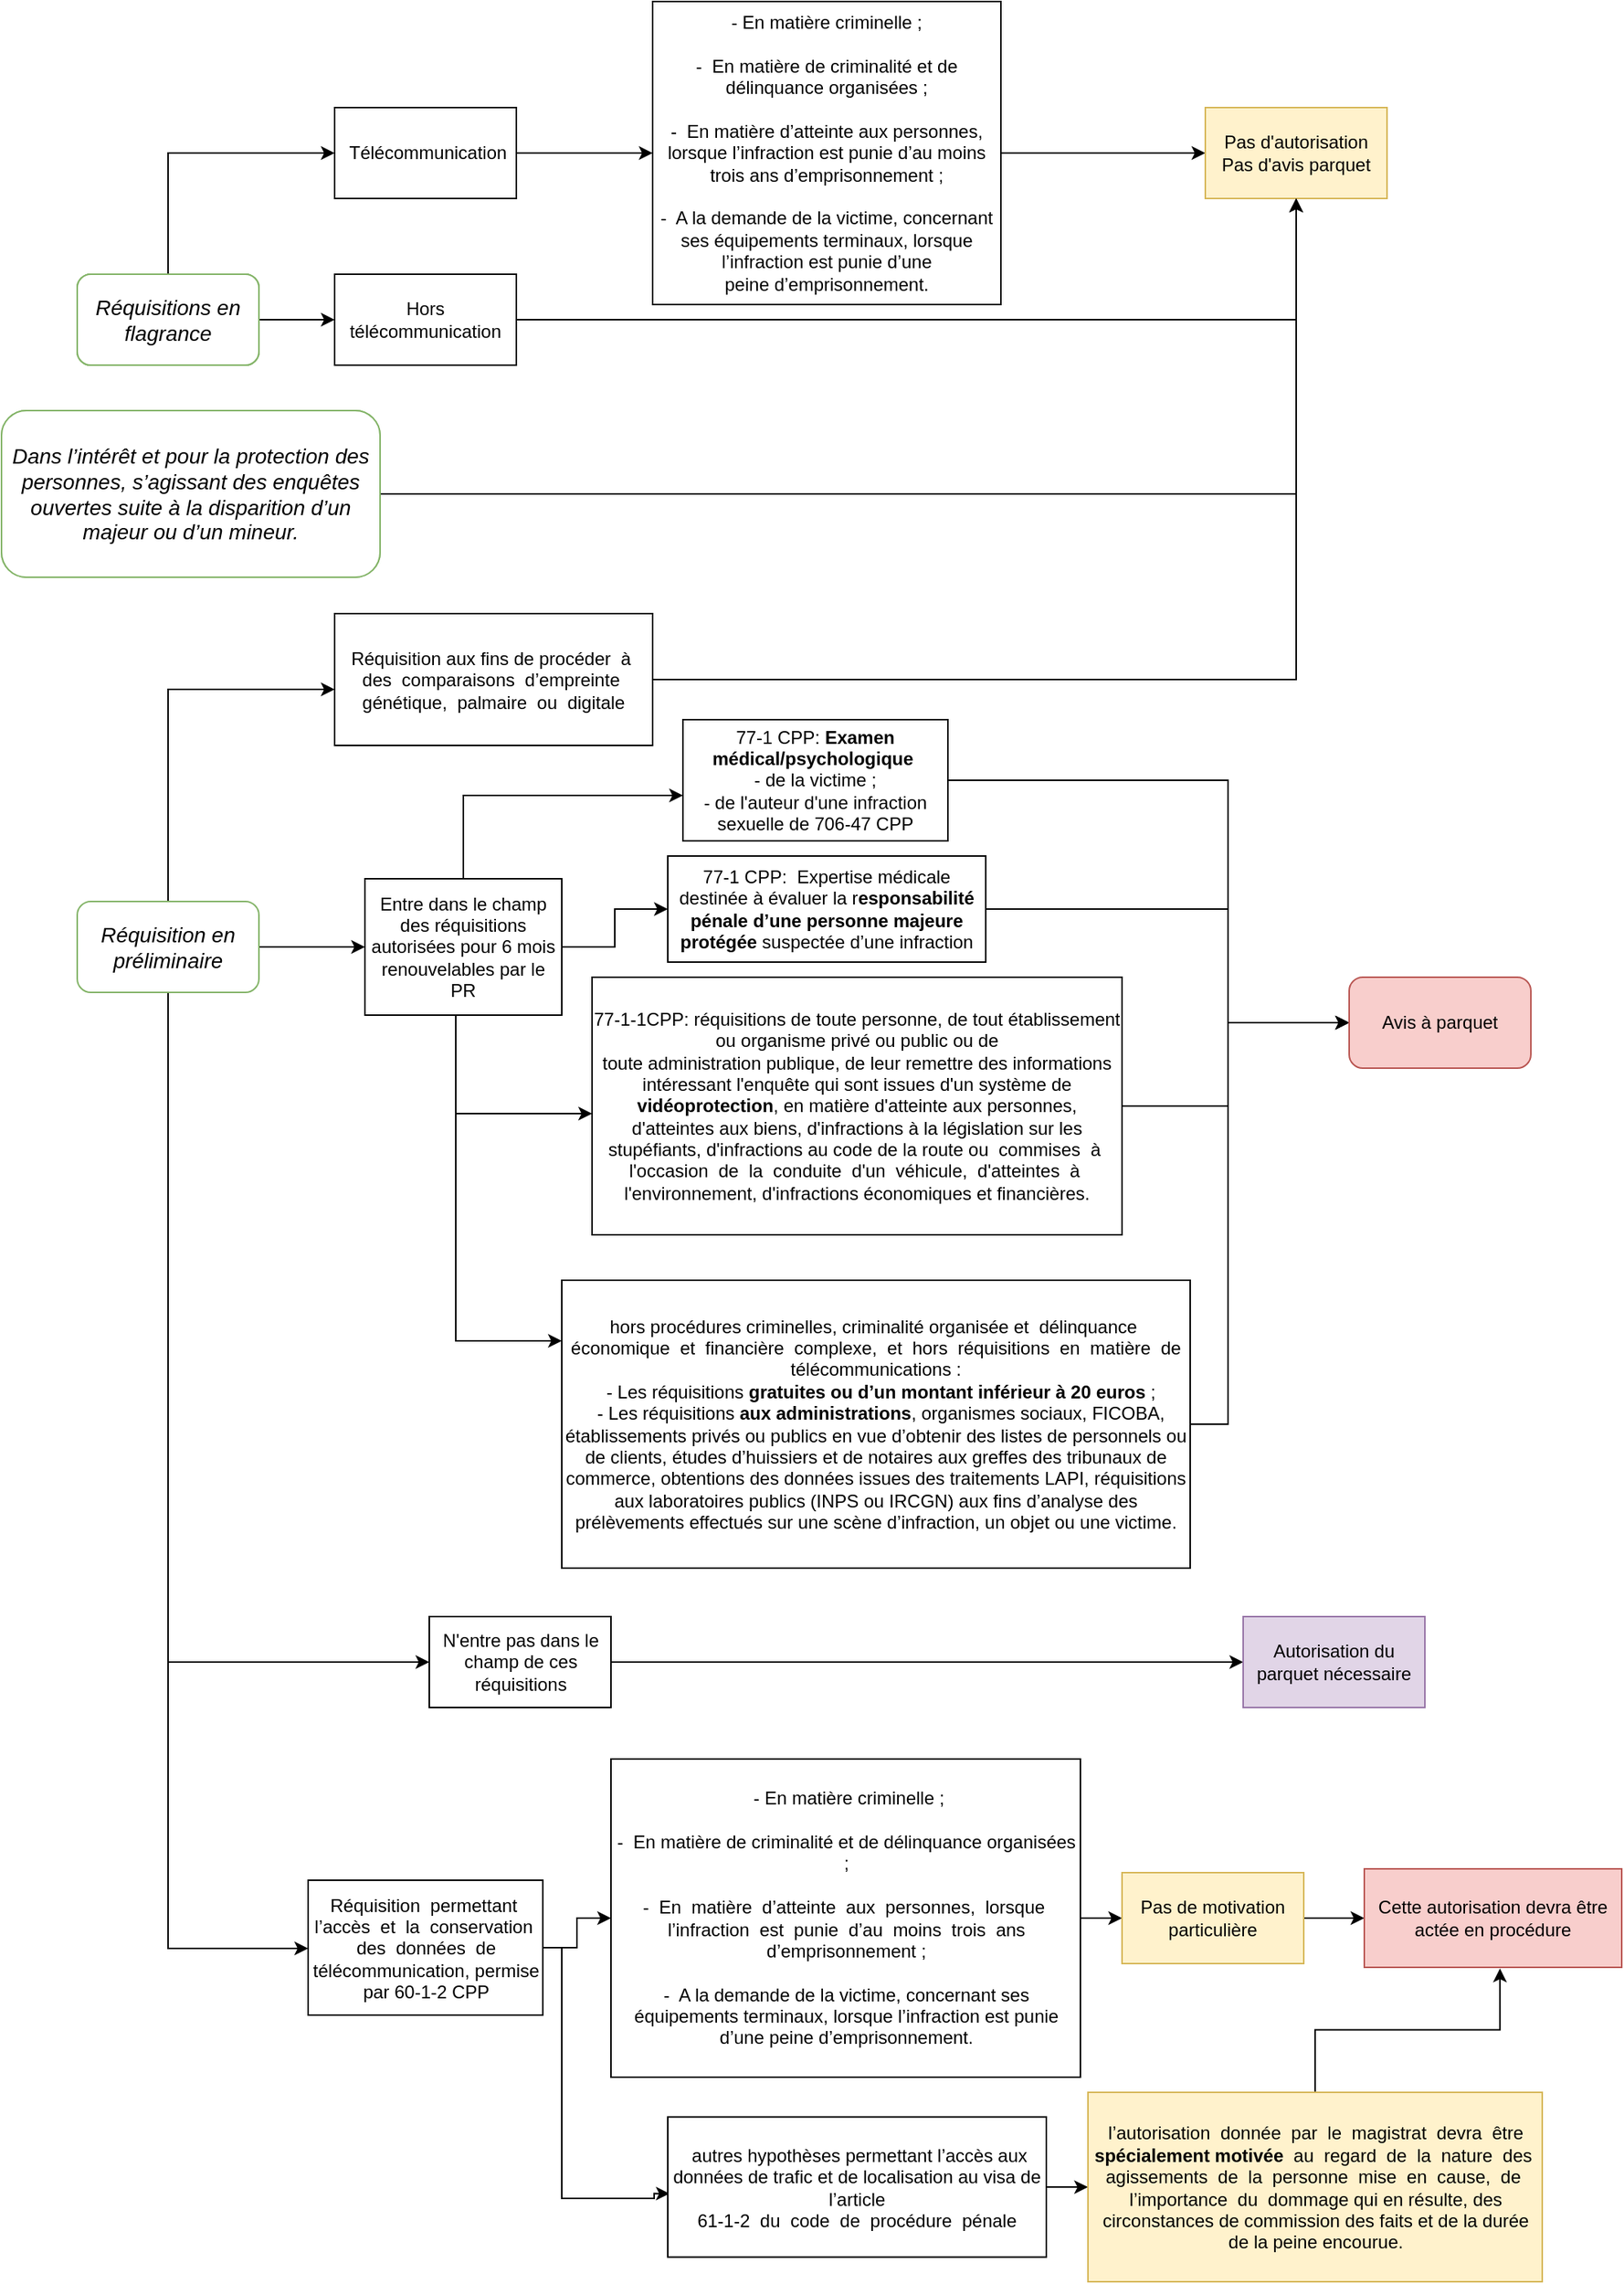 <mxfile version="20.3.1" type="github"><diagram id="vzmbb0EjAanmR3tCST75" name="Page-1"><mxGraphModel dx="1673" dy="918" grid="1" gridSize="10" guides="1" tooltips="1" connect="1" arrows="1" fold="1" page="1" pageScale="1" pageWidth="1169" pageHeight="827" math="0" shadow="0"><root><mxCell id="0"/><mxCell id="1" parent="0"/><mxCell id="K8XNVJzHt7vHoIjpd94z-5" value="" style="edgeStyle=orthogonalEdgeStyle;rounded=0;orthogonalLoop=1;jettySize=auto;html=1;" edge="1" parent="1" source="K8XNVJzHt7vHoIjpd94z-1" target="K8XNVJzHt7vHoIjpd94z-4"><mxGeometry relative="1" as="geometry"><Array as="points"><mxPoint x="140" y="110"/></Array></mxGeometry></mxCell><mxCell id="K8XNVJzHt7vHoIjpd94z-47" style="edgeStyle=orthogonalEdgeStyle;rounded=0;orthogonalLoop=1;jettySize=auto;html=1;entryX=0;entryY=0.5;entryDx=0;entryDy=0;" edge="1" parent="1" source="K8XNVJzHt7vHoIjpd94z-1" target="K8XNVJzHt7vHoIjpd94z-46"><mxGeometry relative="1" as="geometry"/></mxCell><mxCell id="K8XNVJzHt7vHoIjpd94z-1" value="&lt;div style=&quot;font-size: 14px;&quot;&gt;Réquisitions en flagrance&lt;/div&gt;" style="rounded=1;whiteSpace=wrap;html=1;fontStyle=2;fillColor=none;strokeColor=#82b366;fontSize=14;" vertex="1" parent="1"><mxGeometry x="80" y="190" width="120" height="60" as="geometry"/></mxCell><mxCell id="K8XNVJzHt7vHoIjpd94z-17" value="" style="edgeStyle=orthogonalEdgeStyle;rounded=0;orthogonalLoop=1;jettySize=auto;html=1;" edge="1" parent="1" source="K8XNVJzHt7vHoIjpd94z-2" target="K8XNVJzHt7vHoIjpd94z-16"><mxGeometry relative="1" as="geometry"><Array as="points"><mxPoint x="140" y="464"/></Array></mxGeometry></mxCell><mxCell id="K8XNVJzHt7vHoIjpd94z-20" value="" style="edgeStyle=orthogonalEdgeStyle;rounded=0;orthogonalLoop=1;jettySize=auto;html=1;" edge="1" parent="1" source="K8XNVJzHt7vHoIjpd94z-2" target="K8XNVJzHt7vHoIjpd94z-19"><mxGeometry relative="1" as="geometry"/></mxCell><mxCell id="K8XNVJzHt7vHoIjpd94z-50" value="" style="edgeStyle=orthogonalEdgeStyle;rounded=0;orthogonalLoop=1;jettySize=auto;html=1;" edge="1" parent="1" target="K8XNVJzHt7vHoIjpd94z-49"><mxGeometry relative="1" as="geometry"><mxPoint x="140" y="620" as="sourcePoint"/><Array as="points"><mxPoint x="140" y="1106"/></Array></mxGeometry></mxCell><mxCell id="K8XNVJzHt7vHoIjpd94z-54" value="" style="edgeStyle=orthogonalEdgeStyle;rounded=0;orthogonalLoop=1;jettySize=auto;html=1;" edge="1" parent="1" source="K8XNVJzHt7vHoIjpd94z-2" target="K8XNVJzHt7vHoIjpd94z-53"><mxGeometry relative="1" as="geometry"><Array as="points"><mxPoint x="140" y="1295"/></Array></mxGeometry></mxCell><mxCell id="K8XNVJzHt7vHoIjpd94z-2" value="&lt;div style=&quot;font-size: 14px;&quot;&gt;Réquisition en préliminaire&lt;/div&gt;" style="rounded=1;whiteSpace=wrap;html=1;fontStyle=2;fillColor=default;strokeColor=#82b366;fontSize=14;" vertex="1" parent="1"><mxGeometry x="80" y="604" width="120" height="60" as="geometry"/></mxCell><mxCell id="K8XNVJzHt7vHoIjpd94z-7" value="" style="edgeStyle=orthogonalEdgeStyle;rounded=0;orthogonalLoop=1;jettySize=auto;html=1;" edge="1" parent="1" source="K8XNVJzHt7vHoIjpd94z-4"><mxGeometry relative="1" as="geometry"><mxPoint x="460" y="110" as="targetPoint"/></mxGeometry></mxCell><mxCell id="K8XNVJzHt7vHoIjpd94z-4" value="&lt;div&gt;&amp;nbsp;Télécommunication &lt;br&gt;&lt;/div&gt;" style="whiteSpace=wrap;html=1;rounded=0;" vertex="1" parent="1"><mxGeometry x="250" y="80" width="120" height="60" as="geometry"/></mxCell><mxCell id="K8XNVJzHt7vHoIjpd94z-14" value="" style="edgeStyle=orthogonalEdgeStyle;rounded=0;orthogonalLoop=1;jettySize=auto;html=1;" edge="1" parent="1" source="K8XNVJzHt7vHoIjpd94z-8" target="K8XNVJzHt7vHoIjpd94z-13"><mxGeometry relative="1" as="geometry"/></mxCell><mxCell id="K8XNVJzHt7vHoIjpd94z-8" value="&lt;div style=&quot;font-size: 12px;&quot;&gt;- En matière criminelle ; &lt;br style=&quot;font-size: 12px;&quot;&gt;&lt;/div&gt;&lt;div style=&quot;font-size: 12px;&quot;&gt;&lt;br style=&quot;font-size: 12px;&quot;&gt;&lt;/div&gt;&lt;div style=&quot;font-size: 12px;&quot;&gt;-&amp;nbsp; En matière de criminalité et de délinquance organisées ; &lt;br style=&quot;font-size: 12px;&quot;&gt;&lt;/div&gt;&lt;div style=&quot;font-size: 12px;&quot;&gt;&lt;br style=&quot;font-size: 12px;&quot;&gt;&lt;/div&gt;&lt;div style=&quot;font-size: 12px;&quot;&gt;-&amp;nbsp; En matière d’atteinte aux personnes, lorsque l’infraction est punie d’au moins trois ans d’emprisonnement ; &lt;br style=&quot;font-size: 12px;&quot;&gt;&lt;/div&gt;&lt;div style=&quot;font-size: 12px;&quot;&gt;&lt;br style=&quot;font-size: 12px;&quot;&gt;&lt;/div&gt;&lt;div style=&quot;font-size: 12px;&quot;&gt;-&amp;nbsp; A la demande de la victime, concernant ses équipements terminaux, lorsque l’infraction est punie d’une &lt;br style=&quot;font-size: 12px;&quot;&gt;peine d’emprisonnement. &lt;br style=&quot;font-size: 12px;&quot;&gt;&lt;/div&gt;" style="whiteSpace=wrap;html=1;rounded=0;fontSize=12;verticalAlign=middle;" vertex="1" parent="1"><mxGeometry x="460" y="10" width="230" height="200" as="geometry"/></mxCell><mxCell id="K8XNVJzHt7vHoIjpd94z-13" value="&lt;div&gt;Pas d'autorisation&lt;/div&gt;&lt;div&gt;Pas d'avis parquet&lt;/div&gt;" style="whiteSpace=wrap;html=1;rounded=0;fillColor=#fff2cc;strokeColor=#d6b656;" vertex="1" parent="1"><mxGeometry x="825" y="80" width="120" height="60" as="geometry"/></mxCell><mxCell id="K8XNVJzHt7vHoIjpd94z-18" style="edgeStyle=orthogonalEdgeStyle;rounded=0;orthogonalLoop=1;jettySize=auto;html=1;entryX=0.5;entryY=1;entryDx=0;entryDy=0;" edge="1" parent="1" source="K8XNVJzHt7vHoIjpd94z-16" target="K8XNVJzHt7vHoIjpd94z-13"><mxGeometry relative="1" as="geometry"/></mxCell><mxCell id="K8XNVJzHt7vHoIjpd94z-16" value="Réquisition aux fins de procéder&amp;nbsp; à&amp;nbsp; des&amp;nbsp; comparaisons&amp;nbsp; d’empreinte&amp;nbsp; génétique,&amp;nbsp; palmaire&amp;nbsp; ou&amp;nbsp; digitale" style="whiteSpace=wrap;html=1;rounded=0;" vertex="1" parent="1"><mxGeometry x="250" y="414" width="210" height="87" as="geometry"/></mxCell><mxCell id="K8XNVJzHt7vHoIjpd94z-26" value="" style="edgeStyle=orthogonalEdgeStyle;rounded=0;orthogonalLoop=1;jettySize=auto;html=1;" edge="1" parent="1" source="K8XNVJzHt7vHoIjpd94z-19" target="K8XNVJzHt7vHoIjpd94z-25"><mxGeometry relative="1" as="geometry"><Array as="points"><mxPoint x="335" y="534"/></Array></mxGeometry></mxCell><mxCell id="K8XNVJzHt7vHoIjpd94z-28" value="" style="edgeStyle=orthogonalEdgeStyle;rounded=0;orthogonalLoop=1;jettySize=auto;html=1;" edge="1" parent="1" source="K8XNVJzHt7vHoIjpd94z-19" target="K8XNVJzHt7vHoIjpd94z-27"><mxGeometry relative="1" as="geometry"/></mxCell><mxCell id="K8XNVJzHt7vHoIjpd94z-32" value="" style="edgeStyle=orthogonalEdgeStyle;rounded=0;orthogonalLoop=1;jettySize=auto;html=1;" edge="1" parent="1" source="K8XNVJzHt7vHoIjpd94z-19" target="K8XNVJzHt7vHoIjpd94z-31"><mxGeometry relative="1" as="geometry"><Array as="points"><mxPoint x="330" y="744"/></Array></mxGeometry></mxCell><mxCell id="K8XNVJzHt7vHoIjpd94z-34" value="" style="edgeStyle=orthogonalEdgeStyle;rounded=0;orthogonalLoop=1;jettySize=auto;html=1;" edge="1" parent="1" source="K8XNVJzHt7vHoIjpd94z-19" target="K8XNVJzHt7vHoIjpd94z-33"><mxGeometry relative="1" as="geometry"><Array as="points"><mxPoint x="330" y="894"/></Array></mxGeometry></mxCell><mxCell id="K8XNVJzHt7vHoIjpd94z-19" value="Entre dans le champ des réquisitions autorisées pour 6 mois renouvelables par le PR" style="whiteSpace=wrap;html=1;rounded=0;" vertex="1" parent="1"><mxGeometry x="270" y="589" width="130" height="90" as="geometry"/></mxCell><mxCell id="K8XNVJzHt7vHoIjpd94z-39" style="edgeStyle=orthogonalEdgeStyle;rounded=0;orthogonalLoop=1;jettySize=auto;html=1;entryX=0;entryY=0.5;entryDx=0;entryDy=0;" edge="1" parent="1" source="K8XNVJzHt7vHoIjpd94z-25"><mxGeometry relative="1" as="geometry"><mxPoint x="920" y="684" as="targetPoint"/><Array as="points"><mxPoint x="840" y="524"/><mxPoint x="840" y="684"/></Array></mxGeometry></mxCell><mxCell id="K8XNVJzHt7vHoIjpd94z-25" value="&lt;div&gt;77-1 CPP: &lt;b&gt;Examen médical/psychologique&amp;nbsp;&lt;/b&gt; &lt;br&gt;&lt;/div&gt;&lt;div&gt;- de la victime ; &lt;br&gt;&lt;/div&gt;&lt;div&gt;- de l'auteur d'une infraction sexuelle de 706-47 CPP&lt;/div&gt;" style="whiteSpace=wrap;html=1;rounded=0;" vertex="1" parent="1"><mxGeometry x="480" y="484" width="175" height="80" as="geometry"/></mxCell><mxCell id="K8XNVJzHt7vHoIjpd94z-38" style="edgeStyle=orthogonalEdgeStyle;rounded=0;orthogonalLoop=1;jettySize=auto;html=1;entryX=0;entryY=0.5;entryDx=0;entryDy=0;" edge="1" parent="1" source="K8XNVJzHt7vHoIjpd94z-27"><mxGeometry relative="1" as="geometry"><mxPoint x="920" y="684" as="targetPoint"/><Array as="points"><mxPoint x="840" y="609"/><mxPoint x="840" y="684"/></Array></mxGeometry></mxCell><mxCell id="K8XNVJzHt7vHoIjpd94z-27" value="77-1 CPP:&amp;nbsp; Expertise médicale destinée à évaluer la r&lt;b&gt;esponsabilité pénale d’une personne majeure protégée&lt;/b&gt; suspectée d’une infraction" style="whiteSpace=wrap;html=1;rounded=0;" vertex="1" parent="1"><mxGeometry x="470" y="574" width="210" height="70" as="geometry"/></mxCell><mxCell id="K8XNVJzHt7vHoIjpd94z-37" style="edgeStyle=orthogonalEdgeStyle;rounded=0;orthogonalLoop=1;jettySize=auto;html=1;entryX=0;entryY=0.5;entryDx=0;entryDy=0;" edge="1" parent="1" source="K8XNVJzHt7vHoIjpd94z-31"><mxGeometry relative="1" as="geometry"><mxPoint x="920" y="684" as="targetPoint"/><Array as="points"><mxPoint x="840" y="739"/><mxPoint x="840" y="684"/></Array></mxGeometry></mxCell><mxCell id="K8XNVJzHt7vHoIjpd94z-31" value="77-1-1CPP:&amp;nbsp;réquisitions de toute personne, de tout établissement ou organisme privé ou public ou de &lt;br&gt;&lt;div&gt;toute administration publique, de leur remettre des informations intéressant l'enquête qui sont issues d'un système de &lt;b&gt;vidéoprotection&lt;/b&gt;, en matière d'atteinte aux personnes, d'atteintes aux biens, d'infractions à la législation sur les stupéfiants, d'infractions au code de la route ou&amp;nbsp; commises&amp;nbsp; à&amp;nbsp; l'occasion&amp;nbsp; de&amp;nbsp; la&amp;nbsp; conduite&amp;nbsp; d'un&amp;nbsp; véhicule,&amp;nbsp; d'atteintes&amp;nbsp; à&amp;nbsp; l'environnement, d'infractions économiques et financières. &lt;/div&gt;" style="whiteSpace=wrap;html=1;rounded=0;" vertex="1" parent="1"><mxGeometry x="420" y="654" width="350" height="170" as="geometry"/></mxCell><mxCell id="K8XNVJzHt7vHoIjpd94z-40" style="edgeStyle=orthogonalEdgeStyle;rounded=0;orthogonalLoop=1;jettySize=auto;html=1;entryX=0;entryY=0.5;entryDx=0;entryDy=0;" edge="1" parent="1" source="K8XNVJzHt7vHoIjpd94z-33" target="K8XNVJzHt7vHoIjpd94z-35"><mxGeometry relative="1" as="geometry"><mxPoint x="920" y="684" as="targetPoint"/><Array as="points"><mxPoint x="840" y="949"/><mxPoint x="840" y="684"/></Array></mxGeometry></mxCell><mxCell id="K8XNVJzHt7vHoIjpd94z-33" value="hors procédures criminelles, criminalité organisée et&amp;nbsp; délinquance&amp;nbsp; économique&amp;nbsp; et&amp;nbsp; financière&amp;nbsp; complexe,&amp;nbsp; et&amp;nbsp; hors&amp;nbsp; réquisitions&amp;nbsp; en&amp;nbsp; matière&amp;nbsp; de &lt;br&gt;télécommunications : &lt;br&gt;&amp;nbsp; - Les réquisitions &lt;b&gt;gratuites ou d’un montant inférieur à 20 euros&lt;/b&gt; ; &lt;br&gt;&amp;nbsp; - Les réquisitions &lt;b&gt;aux administrations&lt;/b&gt;, organismes sociaux, FICOBA, établissements privés ou publics en vue d’obtenir des listes de personnels ou de clients, études d’huissiers et de notaires aux greffes des tribunaux de commerce, obtentions des données issues des traitements LAPI, réquisitions aux laboratoires publics (INPS ou IRCGN) aux fins d’analyse des prélèvements effectués sur une scène d’infraction, un objet ou une victime." style="whiteSpace=wrap;html=1;rounded=0;" vertex="1" parent="1"><mxGeometry x="400" y="854" width="415" height="190" as="geometry"/></mxCell><mxCell id="K8XNVJzHt7vHoIjpd94z-35" value="Avis à parquet" style="rounded=1;whiteSpace=wrap;html=1;fillColor=#f8cecc;strokeColor=#b85450;" vertex="1" parent="1"><mxGeometry x="920" y="654" width="120" height="60" as="geometry"/></mxCell><mxCell id="K8XNVJzHt7vHoIjpd94z-45" style="edgeStyle=orthogonalEdgeStyle;rounded=0;orthogonalLoop=1;jettySize=auto;html=1;exitX=1;exitY=0.5;exitDx=0;exitDy=0;" edge="1" parent="1" source="K8XNVJzHt7vHoIjpd94z-70" target="K8XNVJzHt7vHoIjpd94z-13"><mxGeometry relative="1" as="geometry"><Array as="points"><mxPoint x="885" y="335"/></Array></mxGeometry></mxCell><mxCell id="K8XNVJzHt7vHoIjpd94z-44" value="Dans l’intérêt et pour la protection des personnes, s’agissant des enquêtes ouvertes suite à la disparition d’un majeur ou d’un mineur. " style="rounded=1;whiteSpace=wrap;html=1;fontStyle=2;fillColor=none;strokeColor=#82b366;fontSize=14;" vertex="1" parent="1"><mxGeometry x="30" y="290" width="220" height="90" as="geometry"/></mxCell><mxCell id="K8XNVJzHt7vHoIjpd94z-48" style="edgeStyle=orthogonalEdgeStyle;rounded=0;orthogonalLoop=1;jettySize=auto;html=1;entryX=0.5;entryY=1;entryDx=0;entryDy=0;" edge="1" parent="1" source="K8XNVJzHt7vHoIjpd94z-46" target="K8XNVJzHt7vHoIjpd94z-13"><mxGeometry relative="1" as="geometry"/></mxCell><mxCell id="K8XNVJzHt7vHoIjpd94z-46" value="&lt;div&gt;Hors télécommunication&lt;br&gt;&lt;/div&gt;" style="whiteSpace=wrap;html=1;rounded=0;" vertex="1" parent="1"><mxGeometry x="250" y="190" width="120" height="60" as="geometry"/></mxCell><mxCell id="K8XNVJzHt7vHoIjpd94z-52" value="" style="edgeStyle=orthogonalEdgeStyle;rounded=0;orthogonalLoop=1;jettySize=auto;html=1;" edge="1" parent="1" source="K8XNVJzHt7vHoIjpd94z-49" target="K8XNVJzHt7vHoIjpd94z-51"><mxGeometry relative="1" as="geometry"/></mxCell><mxCell id="K8XNVJzHt7vHoIjpd94z-49" value="&lt;div&gt;N'entre pas dans le champ de ces réquisitions&lt;/div&gt;" style="whiteSpace=wrap;html=1;rounded=0;" vertex="1" parent="1"><mxGeometry x="312.5" y="1076" width="120" height="60" as="geometry"/></mxCell><mxCell id="K8XNVJzHt7vHoIjpd94z-51" value="Autorisation du parquet nécessaire" style="whiteSpace=wrap;html=1;rounded=0;fillColor=#e1d5e7;strokeColor=#9673a6;" vertex="1" parent="1"><mxGeometry x="850" y="1076" width="120" height="60" as="geometry"/></mxCell><mxCell id="K8XNVJzHt7vHoIjpd94z-67" style="edgeStyle=orthogonalEdgeStyle;rounded=0;orthogonalLoop=1;jettySize=auto;html=1;entryX=0;entryY=0.5;entryDx=0;entryDy=0;" edge="1" parent="1" source="K8XNVJzHt7vHoIjpd94z-53" target="K8XNVJzHt7vHoIjpd94z-58"><mxGeometry relative="1" as="geometry"/></mxCell><mxCell id="K8XNVJzHt7vHoIjpd94z-68" style="edgeStyle=orthogonalEdgeStyle;rounded=0;orthogonalLoop=1;jettySize=auto;html=1;entryX=0.005;entryY=0.547;entryDx=0;entryDy=0;entryPerimeter=0;" edge="1" parent="1" source="K8XNVJzHt7vHoIjpd94z-53" target="K8XNVJzHt7vHoIjpd94z-62"><mxGeometry relative="1" as="geometry"><Array as="points"><mxPoint x="400" y="1294"/><mxPoint x="400" y="1460"/><mxPoint x="461" y="1460"/></Array></mxGeometry></mxCell><mxCell id="K8XNVJzHt7vHoIjpd94z-53" value="Réquisition&amp;nbsp; permettant&amp;nbsp; l’accès&amp;nbsp; et&amp;nbsp; la&amp;nbsp; conservation&amp;nbsp; des&amp;nbsp; données&amp;nbsp; de &lt;br&gt;télécommunication, permise par 60-1-2 CPP" style="whiteSpace=wrap;html=1;rounded=0;" vertex="1" parent="1"><mxGeometry x="232.5" y="1250" width="155" height="89" as="geometry"/></mxCell><mxCell id="K8XNVJzHt7vHoIjpd94z-57" value="" style="edgeStyle=orthogonalEdgeStyle;rounded=0;orthogonalLoop=1;jettySize=auto;html=1;" edge="1" parent="1" source="K8XNVJzHt7vHoIjpd94z-58" target="K8XNVJzHt7vHoIjpd94z-60"><mxGeometry relative="1" as="geometry"/></mxCell><mxCell id="K8XNVJzHt7vHoIjpd94z-58" value="&lt;div&gt;&amp;nbsp;- En matière criminelle ; &lt;br&gt;&lt;/div&gt;&lt;div&gt;&lt;br&gt;&lt;/div&gt;&lt;div&gt;-&amp;nbsp; En matière de criminalité et de délinquance organisées ; &lt;br&gt;&lt;/div&gt;&lt;div&gt;&lt;br&gt;&lt;/div&gt;-&amp;nbsp; En&amp;nbsp; matière&amp;nbsp; d’atteinte&amp;nbsp; aux&amp;nbsp; personnes,&amp;nbsp; lorsque&amp;nbsp; l’infraction&amp;nbsp; est&amp;nbsp; punie&amp;nbsp; d’au&amp;nbsp; moins&amp;nbsp; trois&amp;nbsp; ans &lt;br&gt;&lt;div&gt;d’emprisonnement ; &lt;br&gt;&lt;/div&gt;&lt;div&gt;&lt;br&gt;&lt;/div&gt;-&amp;nbsp; A la demande de la victime, concernant ses équipements terminaux, lorsque l’infraction est punie &lt;br&gt;d’une peine d’emprisonnement. " style="whiteSpace=wrap;html=1;rounded=0;" vertex="1" parent="1"><mxGeometry x="432.5" y="1170" width="310" height="210" as="geometry"/></mxCell><mxCell id="K8XNVJzHt7vHoIjpd94z-59" value="" style="edgeStyle=orthogonalEdgeStyle;rounded=0;orthogonalLoop=1;jettySize=auto;html=1;" edge="1" parent="1" source="K8XNVJzHt7vHoIjpd94z-60" target="K8XNVJzHt7vHoIjpd94z-65"><mxGeometry relative="1" as="geometry"/></mxCell><mxCell id="K8XNVJzHt7vHoIjpd94z-60" value="Pas de motivation particulière" style="whiteSpace=wrap;html=1;rounded=0;fillColor=#fff2cc;strokeColor=#d6b656;" vertex="1" parent="1"><mxGeometry x="770" y="1245" width="120" height="60" as="geometry"/></mxCell><mxCell id="K8XNVJzHt7vHoIjpd94z-61" style="edgeStyle=orthogonalEdgeStyle;rounded=0;orthogonalLoop=1;jettySize=auto;html=1;entryX=0;entryY=0.5;entryDx=0;entryDy=0;" edge="1" parent="1" source="K8XNVJzHt7vHoIjpd94z-62" target="K8XNVJzHt7vHoIjpd94z-64"><mxGeometry relative="1" as="geometry"><mxPoint x="910" y="1540" as="targetPoint"/></mxGeometry></mxCell><mxCell id="K8XNVJzHt7vHoIjpd94z-62" value="&amp;nbsp;autres hypothèses permettant l’accès aux données de trafic et de localisation au visa de l’article &lt;br&gt;61-1-2&amp;nbsp; du&amp;nbsp; code&amp;nbsp; de&amp;nbsp; procédure&amp;nbsp; pénale" style="rounded=0;whiteSpace=wrap;html=1;" vertex="1" parent="1"><mxGeometry x="470" y="1406.25" width="250" height="92.5" as="geometry"/></mxCell><mxCell id="K8XNVJzHt7vHoIjpd94z-63" style="edgeStyle=orthogonalEdgeStyle;rounded=0;orthogonalLoop=1;jettySize=auto;html=1;entryX=0.527;entryY=1.012;entryDx=0;entryDy=0;entryPerimeter=0;" edge="1" parent="1" source="K8XNVJzHt7vHoIjpd94z-64" target="K8XNVJzHt7vHoIjpd94z-65"><mxGeometry relative="1" as="geometry"/></mxCell><mxCell id="K8XNVJzHt7vHoIjpd94z-64" value="&amp;nbsp;l’autorisation&amp;nbsp; donnée&amp;nbsp; par&amp;nbsp; le&amp;nbsp; magistrat&amp;nbsp; devra&amp;nbsp; être&amp;nbsp; &lt;b&gt;spécialement motivée&lt;/b&gt;&amp;nbsp; au&amp;nbsp; regard&amp;nbsp; de&amp;nbsp; la&amp;nbsp; nature&amp;nbsp; des&amp;nbsp; agissements&amp;nbsp; de&amp;nbsp; la&amp;nbsp; personne&amp;nbsp; mise&amp;nbsp; en&amp;nbsp; cause,&amp;nbsp; de&amp;nbsp; l’importance&amp;nbsp; du&amp;nbsp; dommage qui en résulte, des circonstances de commission des faits et de la durée de la peine encourue." style="rounded=0;whiteSpace=wrap;html=1;fillColor=#fff2cc;strokeColor=#d6b656;" vertex="1" parent="1"><mxGeometry x="747.5" y="1390" width="300" height="125" as="geometry"/></mxCell><mxCell id="K8XNVJzHt7vHoIjpd94z-65" value="Cette autorisation devra être actée en procédure" style="whiteSpace=wrap;html=1;rounded=0;fillColor=#f8cecc;strokeColor=#b85450;" vertex="1" parent="1"><mxGeometry x="930" y="1242.5" width="170" height="65" as="geometry"/></mxCell><mxCell id="K8XNVJzHt7vHoIjpd94z-69" value="&lt;div style=&quot;font-size: 14px;&quot;&gt;Réquisitions en flagrance&lt;/div&gt;" style="rounded=1;whiteSpace=wrap;html=1;fontStyle=2;fillColor=default;strokeColor=#82b366;fontSize=14;" vertex="1" parent="1"><mxGeometry x="80" y="190" width="120" height="60" as="geometry"/></mxCell><mxCell id="K8XNVJzHt7vHoIjpd94z-70" value="Dans l’intérêt et pour la protection des personnes, s’agissant des enquêtes ouvertes suite à la disparition d’un majeur ou d’un mineur. " style="rounded=1;whiteSpace=wrap;html=1;fontStyle=2;fillColor=default;strokeColor=#82b366;fontSize=14;" vertex="1" parent="1"><mxGeometry x="30" y="280" width="250" height="110" as="geometry"/></mxCell><mxCell id="K8XNVJzHt7vHoIjpd94z-71" value="&lt;div style=&quot;font-size: 14px;&quot;&gt;Réquisitions en flagrance&lt;/div&gt;" style="rounded=1;whiteSpace=wrap;html=1;fontStyle=2;fillColor=default;strokeColor=#82b366;fontSize=14;" vertex="1" parent="1"><mxGeometry x="80" y="190" width="120" height="60" as="geometry"/></mxCell><mxCell id="K8XNVJzHt7vHoIjpd94z-72" value="Dans l’intérêt et pour la protection des personnes, s’agissant des enquêtes ouvertes suite à la disparition d’un majeur ou d’un mineur. " style="rounded=1;whiteSpace=wrap;html=1;fontStyle=2;fillColor=default;strokeColor=#82b366;fontSize=14;" vertex="1" parent="1"><mxGeometry x="30" y="280" width="250" height="110" as="geometry"/></mxCell></root></mxGraphModel></diagram></mxfile>